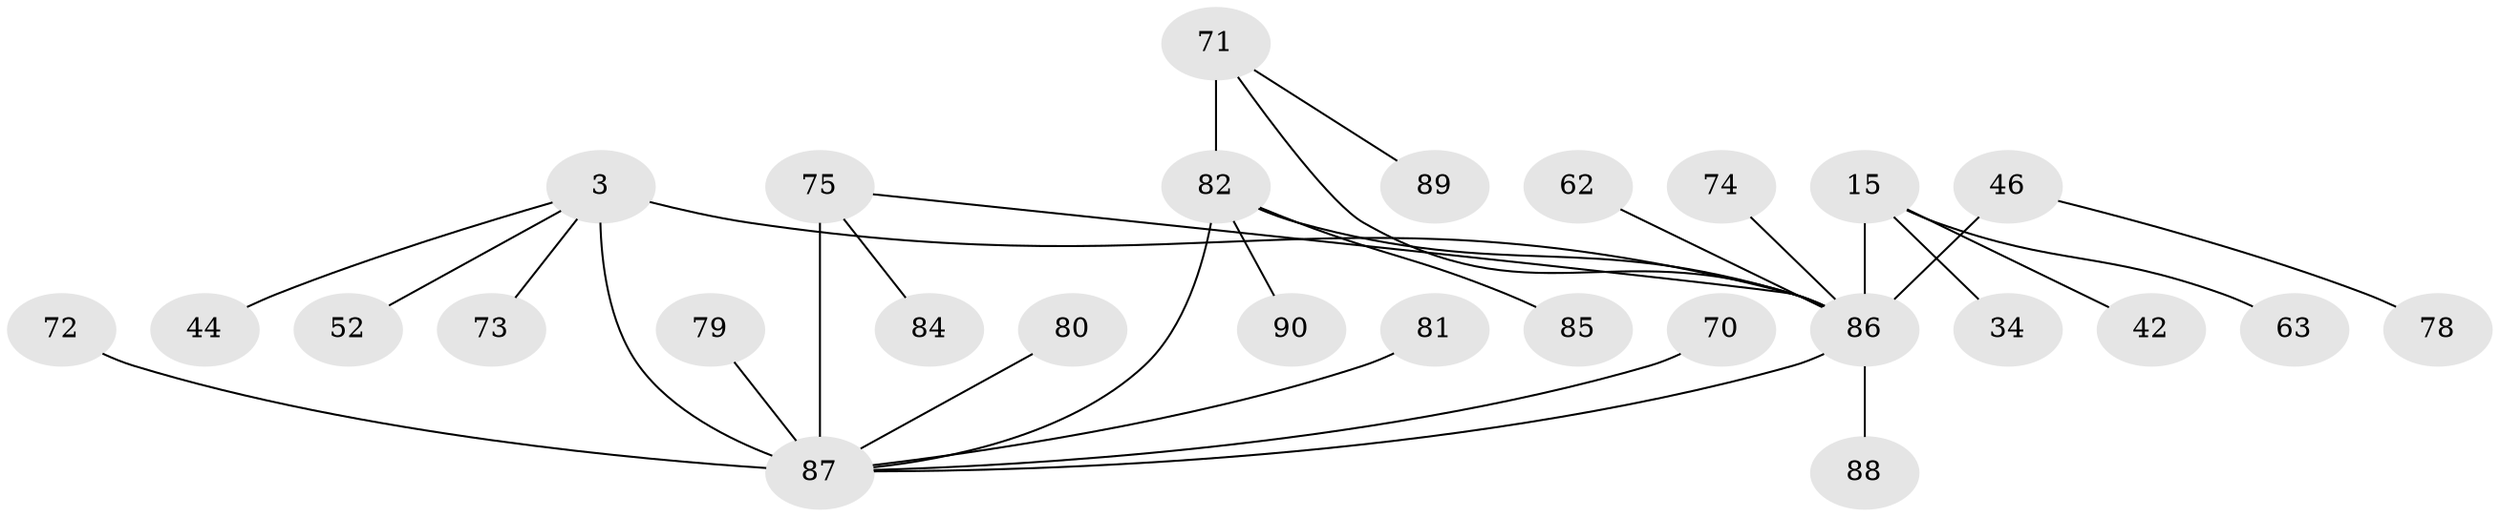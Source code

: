 // original degree distribution, {6: 0.06666666666666667, 9: 0.03333333333333333, 7: 0.022222222222222223, 5: 0.044444444444444446, 8: 0.03333333333333333, 10: 0.022222222222222223, 1: 0.5888888888888889, 2: 0.15555555555555556, 3: 0.022222222222222223, 4: 0.011111111111111112}
// Generated by graph-tools (version 1.1) at 2025/58/03/04/25 21:58:15]
// undirected, 27 vertices, 30 edges
graph export_dot {
graph [start="1"]
  node [color=gray90,style=filled];
  3 [super="+1"];
  15 [super="+14"];
  34;
  42;
  44;
  46 [super="+40+43"];
  52 [super="+22"];
  62;
  63;
  70;
  71 [super="+7+29"];
  72 [super="+26+31"];
  73;
  74;
  75 [super="+68"];
  78;
  79 [super="+54"];
  80 [super="+35"];
  81 [super="+27+47"];
  82 [super="+8+58"];
  84;
  85;
  86 [super="+65+83+53+60"];
  87 [super="+77+64+4+21+23+24+45+56+59+61+66+69"];
  88 [super="+76"];
  89 [super="+67"];
  90;
  3 -- 73;
  3 -- 44;
  3 -- 52;
  3 -- 87 [weight=6];
  3 -- 86 [weight=2];
  15 -- 42;
  15 -- 34;
  15 -- 63;
  15 -- 86 [weight=6];
  46 -- 78;
  46 -- 86 [weight=4];
  62 -- 86;
  70 -- 87;
  71 -- 86;
  71 -- 89;
  71 -- 82 [weight=4];
  72 -- 87;
  74 -- 86;
  75 -- 84;
  75 -- 86;
  75 -- 87 [weight=4];
  79 -- 87;
  80 -- 87;
  81 -- 87;
  82 -- 85;
  82 -- 86 [weight=2];
  82 -- 87 [weight=2];
  82 -- 90;
  86 -- 87 [weight=2];
  86 -- 88;
}
